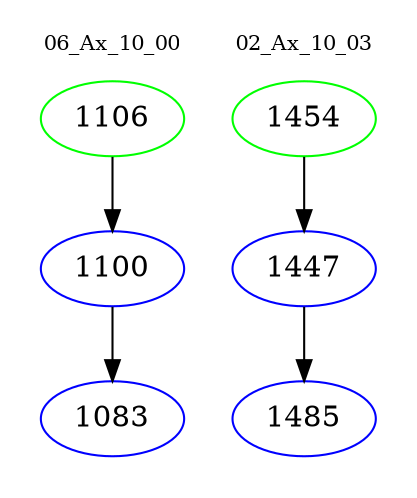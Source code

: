 digraph{
subgraph cluster_0 {
color = white
label = "06_Ax_10_00";
fontsize=10;
T0_1106 [label="1106", color="green"]
T0_1106 -> T0_1100 [color="black"]
T0_1100 [label="1100", color="blue"]
T0_1100 -> T0_1083 [color="black"]
T0_1083 [label="1083", color="blue"]
}
subgraph cluster_1 {
color = white
label = "02_Ax_10_03";
fontsize=10;
T1_1454 [label="1454", color="green"]
T1_1454 -> T1_1447 [color="black"]
T1_1447 [label="1447", color="blue"]
T1_1447 -> T1_1485 [color="black"]
T1_1485 [label="1485", color="blue"]
}
}
